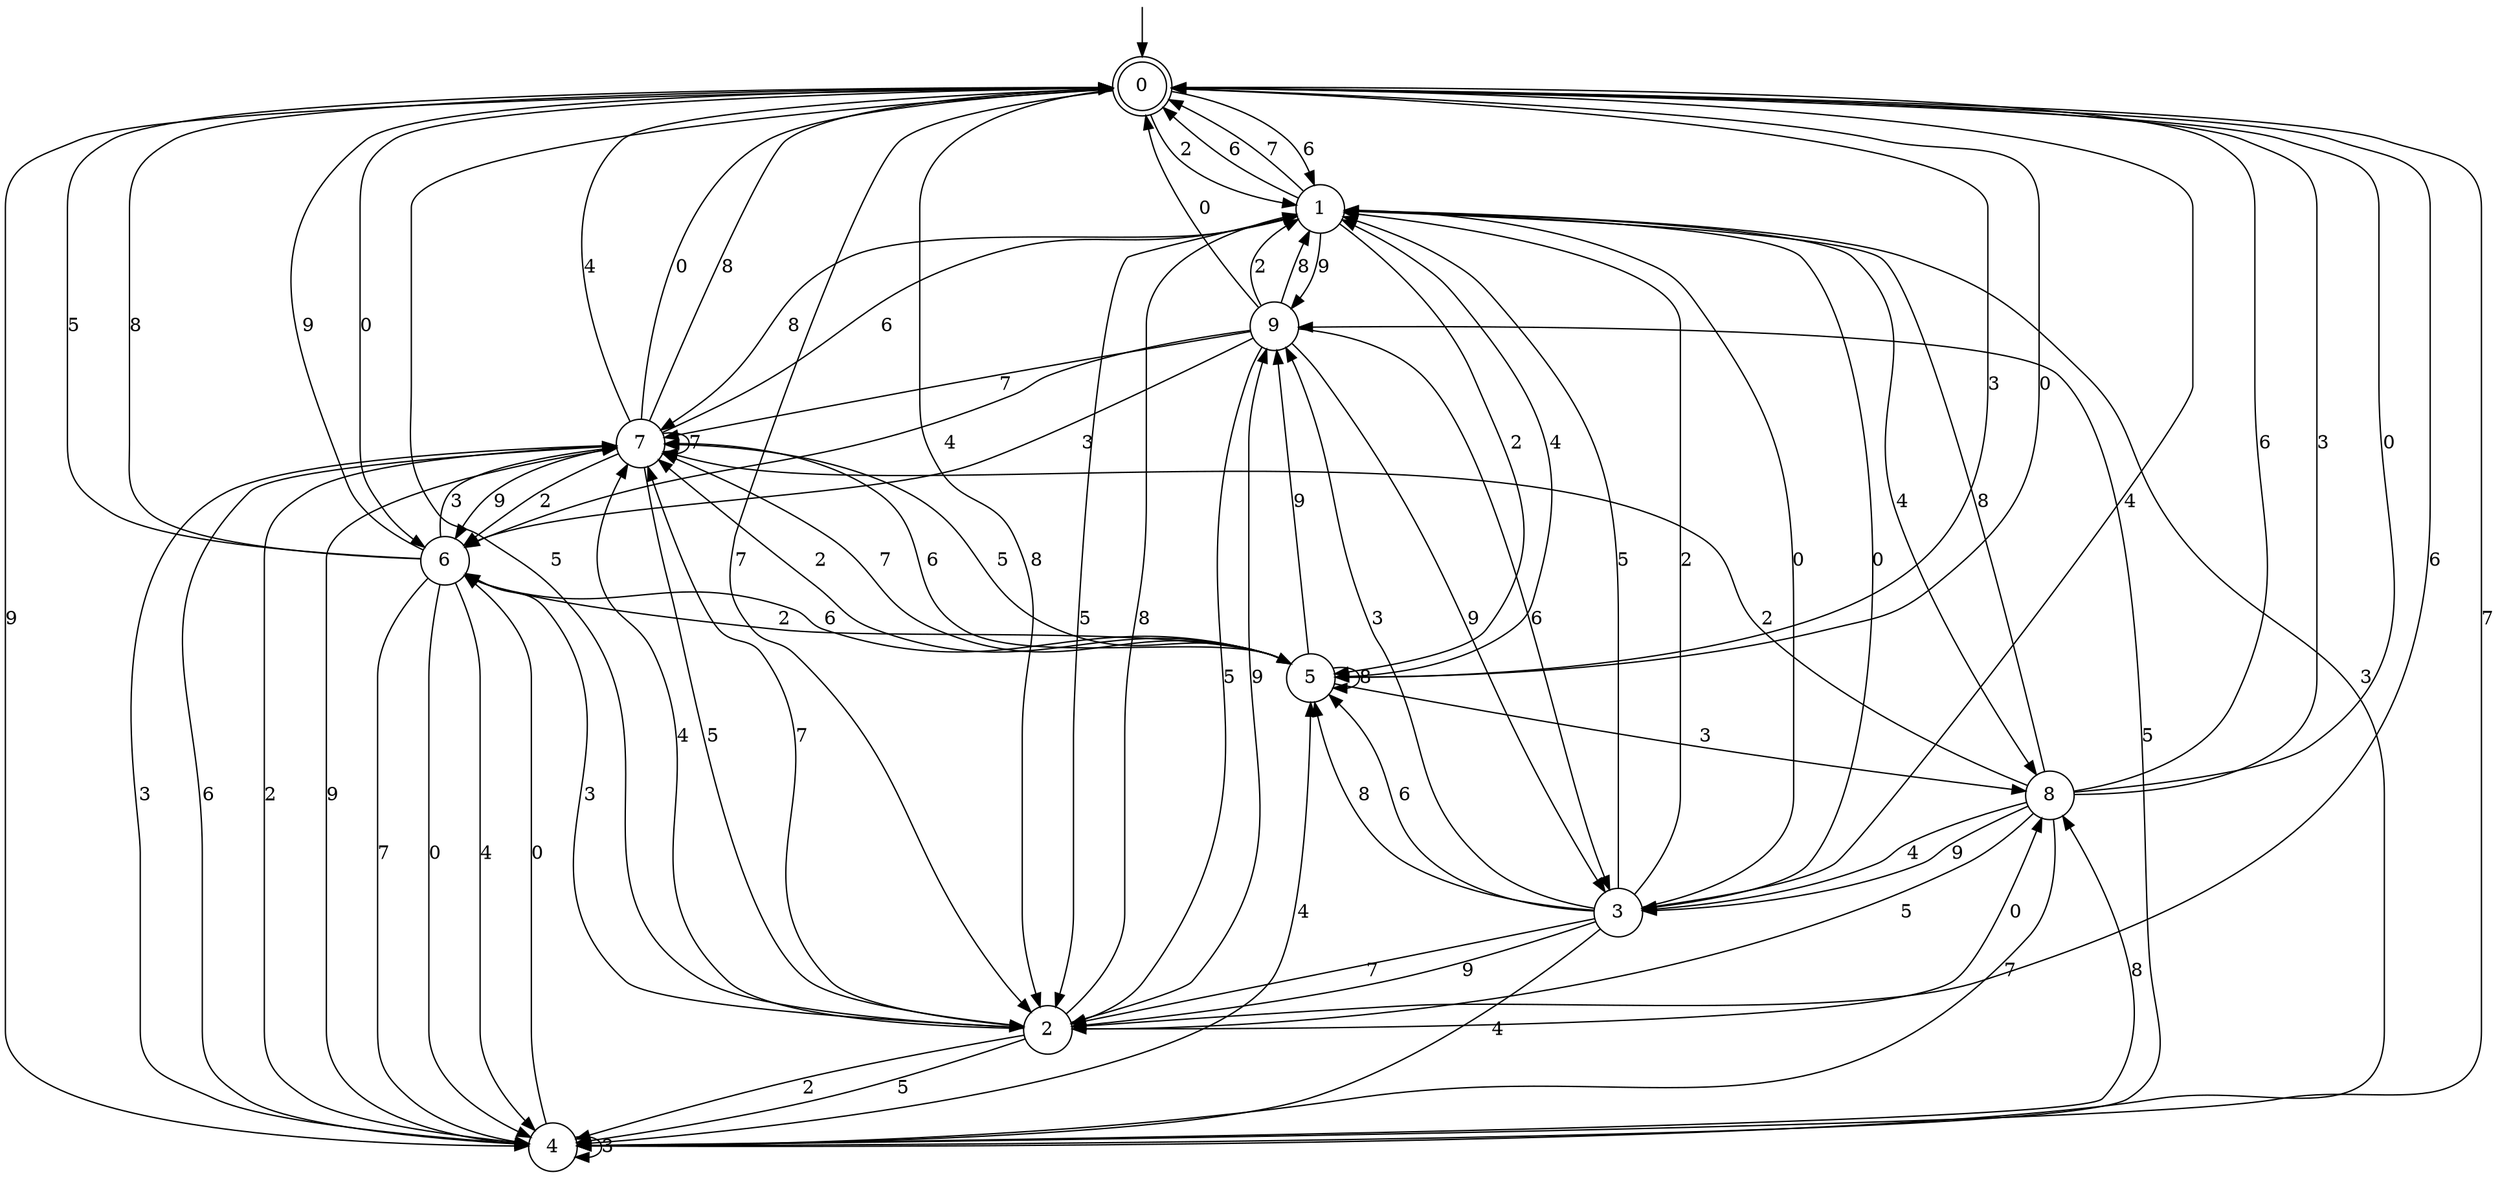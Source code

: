 digraph g {

	s0 [shape="doublecircle" label="0"];
	s1 [shape="circle" label="1"];
	s2 [shape="circle" label="2"];
	s3 [shape="circle" label="3"];
	s4 [shape="circle" label="4"];
	s5 [shape="circle" label="5"];
	s6 [shape="circle" label="6"];
	s7 [shape="circle" label="7"];
	s8 [shape="circle" label="8"];
	s9 [shape="circle" label="9"];
	s0 -> s1 [label="6"];
	s0 -> s2 [label="5"];
	s0 -> s1 [label="2"];
	s0 -> s2 [label="7"];
	s0 -> s2 [label="8"];
	s0 -> s3 [label="4"];
	s0 -> s4 [label="9"];
	s0 -> s5 [label="3"];
	s0 -> s6 [label="0"];
	s1 -> s0 [label="6"];
	s1 -> s2 [label="5"];
	s1 -> s5 [label="2"];
	s1 -> s0 [label="7"];
	s1 -> s7 [label="8"];
	s1 -> s8 [label="4"];
	s1 -> s9 [label="9"];
	s1 -> s4 [label="3"];
	s1 -> s3 [label="0"];
	s2 -> s0 [label="6"];
	s2 -> s4 [label="5"];
	s2 -> s4 [label="2"];
	s2 -> s7 [label="7"];
	s2 -> s1 [label="8"];
	s2 -> s7 [label="4"];
	s2 -> s9 [label="9"];
	s2 -> s6 [label="3"];
	s2 -> s8 [label="0"];
	s3 -> s5 [label="6"];
	s3 -> s1 [label="5"];
	s3 -> s1 [label="2"];
	s3 -> s2 [label="7"];
	s3 -> s5 [label="8"];
	s3 -> s4 [label="4"];
	s3 -> s2 [label="9"];
	s3 -> s9 [label="3"];
	s3 -> s1 [label="0"];
	s4 -> s7 [label="6"];
	s4 -> s9 [label="5"];
	s4 -> s7 [label="2"];
	s4 -> s0 [label="7"];
	s4 -> s8 [label="8"];
	s4 -> s5 [label="4"];
	s4 -> s7 [label="9"];
	s4 -> s4 [label="3"];
	s4 -> s6 [label="0"];
	s5 -> s7 [label="6"];
	s5 -> s7 [label="5"];
	s5 -> s7 [label="2"];
	s5 -> s7 [label="7"];
	s5 -> s5 [label="8"];
	s5 -> s1 [label="4"];
	s5 -> s9 [label="9"];
	s5 -> s8 [label="3"];
	s5 -> s0 [label="0"];
	s6 -> s5 [label="6"];
	s6 -> s0 [label="5"];
	s6 -> s5 [label="2"];
	s6 -> s4 [label="7"];
	s6 -> s0 [label="8"];
	s6 -> s4 [label="4"];
	s6 -> s0 [label="9"];
	s6 -> s7 [label="3"];
	s6 -> s4 [label="0"];
	s7 -> s1 [label="6"];
	s7 -> s2 [label="5"];
	s7 -> s6 [label="2"];
	s7 -> s7 [label="7"];
	s7 -> s0 [label="8"];
	s7 -> s0 [label="4"];
	s7 -> s6 [label="9"];
	s7 -> s4 [label="3"];
	s7 -> s0 [label="0"];
	s8 -> s0 [label="6"];
	s8 -> s2 [label="5"];
	s8 -> s7 [label="2"];
	s8 -> s4 [label="7"];
	s8 -> s1 [label="8"];
	s8 -> s3 [label="4"];
	s8 -> s3 [label="9"];
	s8 -> s0 [label="3"];
	s8 -> s0 [label="0"];
	s9 -> s3 [label="6"];
	s9 -> s2 [label="5"];
	s9 -> s1 [label="2"];
	s9 -> s7 [label="7"];
	s9 -> s1 [label="8"];
	s9 -> s6 [label="4"];
	s9 -> s3 [label="9"];
	s9 -> s6 [label="3"];
	s9 -> s0 [label="0"];

__start0 [label="" shape="none" width="0" height="0"];
__start0 -> s0;

}
